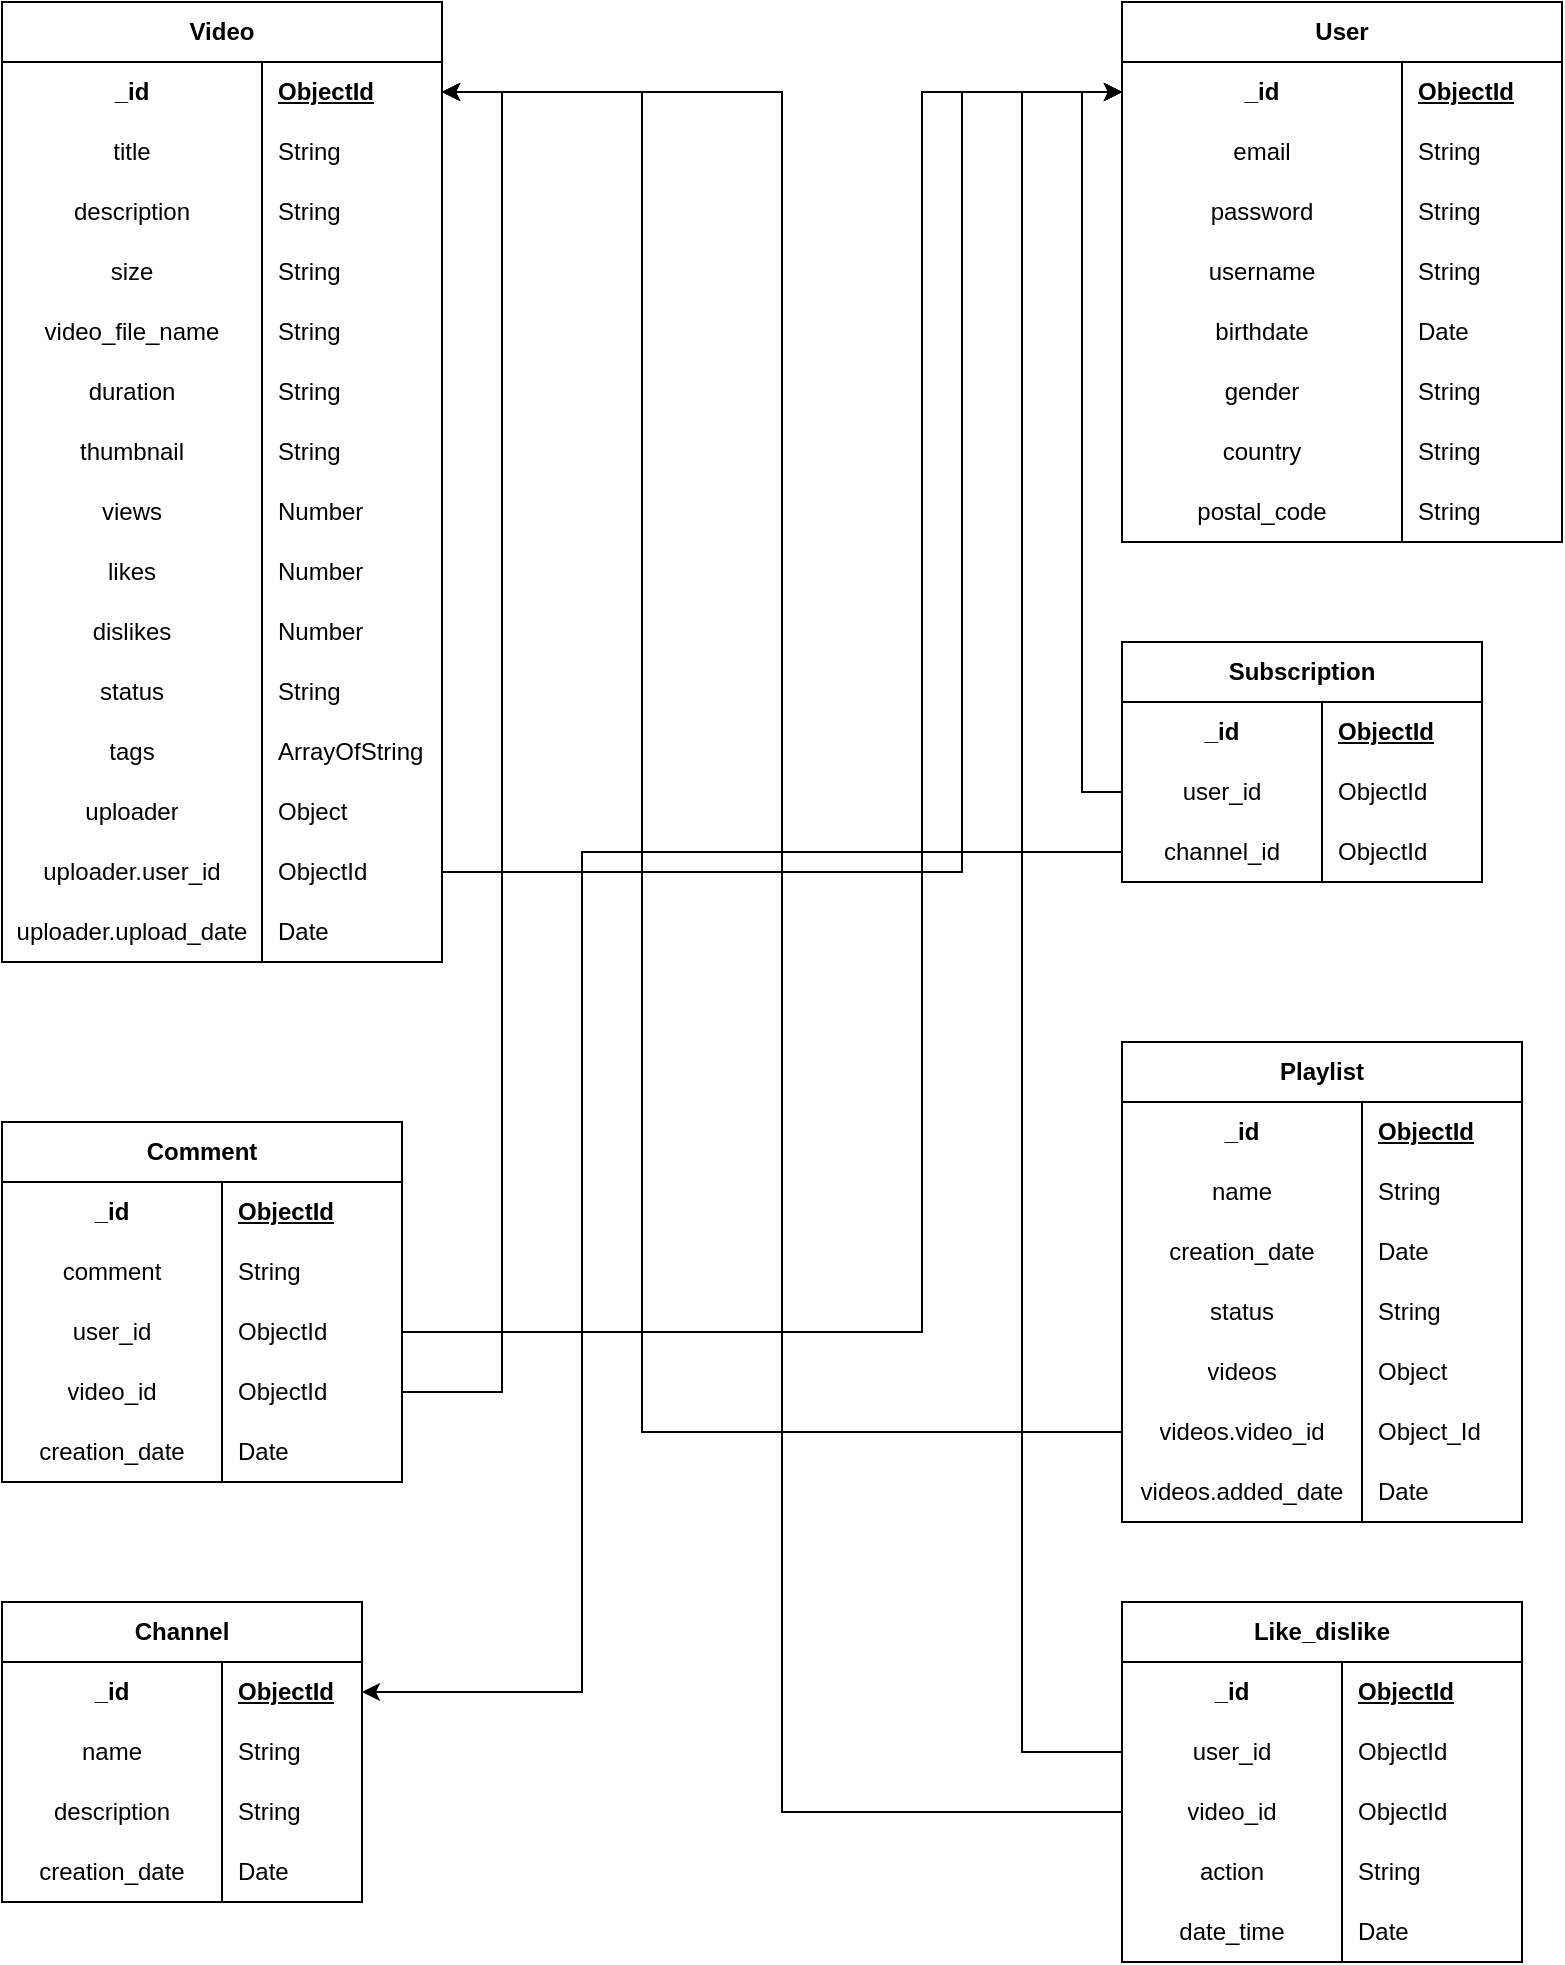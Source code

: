 <mxfile version="24.2.5" type="device">
  <diagram id="R2lEEEUBdFMjLlhIrx00" name="Page-1">
    <mxGraphModel dx="2100" dy="1258" grid="1" gridSize="10" guides="1" tooltips="1" connect="1" arrows="1" fold="1" page="1" pageScale="1" pageWidth="850" pageHeight="1100" math="0" shadow="0" extFonts="Permanent Marker^https://fonts.googleapis.com/css?family=Permanent+Marker">
      <root>
        <mxCell id="0" />
        <mxCell id="1" parent="0" />
        <mxCell id="Iq9VwaqRElZVBp6tzbFQ-26" value="Video" style="shape=table;startSize=30;container=1;collapsible=1;childLayout=tableLayout;fixedRows=1;rowLines=0;fontStyle=1;align=center;resizeLast=1;whiteSpace=wrap;" vertex="1" parent="1">
          <mxGeometry x="40" y="80" width="220" height="480" as="geometry" />
        </mxCell>
        <mxCell id="Iq9VwaqRElZVBp6tzbFQ-27" value="" style="shape=tableRow;horizontal=0;startSize=0;swimlaneHead=0;swimlaneBody=0;fillColor=none;collapsible=0;dropTarget=0;points=[[0,0.5],[1,0.5]];portConstraint=eastwest;top=0;left=0;right=0;bottom=0;html=1;" vertex="1" parent="Iq9VwaqRElZVBp6tzbFQ-26">
          <mxGeometry y="30" width="220" height="30" as="geometry" />
        </mxCell>
        <mxCell id="Iq9VwaqRElZVBp6tzbFQ-28" value="_id" style="shape=partialRectangle;connectable=0;fillColor=none;top=0;left=0;bottom=0;right=0;fontStyle=1;overflow=hidden;html=1;whiteSpace=wrap;" vertex="1" parent="Iq9VwaqRElZVBp6tzbFQ-27">
          <mxGeometry width="130" height="30" as="geometry">
            <mxRectangle width="130" height="30" as="alternateBounds" />
          </mxGeometry>
        </mxCell>
        <mxCell id="Iq9VwaqRElZVBp6tzbFQ-29" value="ObjectId" style="shape=partialRectangle;connectable=0;fillColor=none;top=0;left=0;bottom=0;right=0;align=left;spacingLeft=6;fontStyle=5;overflow=hidden;html=1;whiteSpace=wrap;" vertex="1" parent="Iq9VwaqRElZVBp6tzbFQ-27">
          <mxGeometry x="130" width="90" height="30" as="geometry">
            <mxRectangle width="90" height="30" as="alternateBounds" />
          </mxGeometry>
        </mxCell>
        <mxCell id="Iq9VwaqRElZVBp6tzbFQ-30" value="" style="shape=tableRow;horizontal=0;startSize=0;swimlaneHead=0;swimlaneBody=0;fillColor=none;collapsible=0;dropTarget=0;points=[[0,0.5],[1,0.5]];portConstraint=eastwest;top=0;left=0;right=0;bottom=0;html=1;" vertex="1" parent="Iq9VwaqRElZVBp6tzbFQ-26">
          <mxGeometry y="60" width="220" height="30" as="geometry" />
        </mxCell>
        <mxCell id="Iq9VwaqRElZVBp6tzbFQ-31" value="title" style="shape=partialRectangle;connectable=0;fillColor=none;top=0;left=0;bottom=0;right=0;editable=1;overflow=hidden;html=1;whiteSpace=wrap;" vertex="1" parent="Iq9VwaqRElZVBp6tzbFQ-30">
          <mxGeometry width="130" height="30" as="geometry">
            <mxRectangle width="130" height="30" as="alternateBounds" />
          </mxGeometry>
        </mxCell>
        <mxCell id="Iq9VwaqRElZVBp6tzbFQ-32" value="String" style="shape=partialRectangle;connectable=0;fillColor=none;top=0;left=0;bottom=0;right=0;align=left;spacingLeft=6;overflow=hidden;html=1;whiteSpace=wrap;" vertex="1" parent="Iq9VwaqRElZVBp6tzbFQ-30">
          <mxGeometry x="130" width="90" height="30" as="geometry">
            <mxRectangle width="90" height="30" as="alternateBounds" />
          </mxGeometry>
        </mxCell>
        <mxCell id="Iq9VwaqRElZVBp6tzbFQ-166" value="" style="shape=tableRow;horizontal=0;startSize=0;swimlaneHead=0;swimlaneBody=0;fillColor=none;collapsible=0;dropTarget=0;points=[[0,0.5],[1,0.5]];portConstraint=eastwest;top=0;left=0;right=0;bottom=0;" vertex="1" parent="Iq9VwaqRElZVBp6tzbFQ-26">
          <mxGeometry y="90" width="220" height="30" as="geometry" />
        </mxCell>
        <mxCell id="Iq9VwaqRElZVBp6tzbFQ-167" value="description" style="shape=partialRectangle;connectable=0;fillColor=none;top=0;left=0;bottom=0;right=0;fontStyle=0;overflow=hidden;whiteSpace=wrap;html=1;" vertex="1" parent="Iq9VwaqRElZVBp6tzbFQ-166">
          <mxGeometry width="130" height="30" as="geometry">
            <mxRectangle width="130" height="30" as="alternateBounds" />
          </mxGeometry>
        </mxCell>
        <mxCell id="Iq9VwaqRElZVBp6tzbFQ-168" value="String" style="shape=partialRectangle;connectable=0;fillColor=none;top=0;left=0;bottom=0;right=0;align=left;spacingLeft=6;fontStyle=0;overflow=hidden;whiteSpace=wrap;html=1;" vertex="1" parent="Iq9VwaqRElZVBp6tzbFQ-166">
          <mxGeometry x="130" width="90" height="30" as="geometry">
            <mxRectangle width="90" height="30" as="alternateBounds" />
          </mxGeometry>
        </mxCell>
        <mxCell id="Iq9VwaqRElZVBp6tzbFQ-33" value="" style="shape=tableRow;horizontal=0;startSize=0;swimlaneHead=0;swimlaneBody=0;fillColor=none;collapsible=0;dropTarget=0;points=[[0,0.5],[1,0.5]];portConstraint=eastwest;top=0;left=0;right=0;bottom=0;html=1;" vertex="1" parent="Iq9VwaqRElZVBp6tzbFQ-26">
          <mxGeometry y="120" width="220" height="30" as="geometry" />
        </mxCell>
        <mxCell id="Iq9VwaqRElZVBp6tzbFQ-34" value="size" style="shape=partialRectangle;connectable=0;fillColor=none;top=0;left=0;bottom=0;right=0;editable=1;overflow=hidden;html=1;whiteSpace=wrap;" vertex="1" parent="Iq9VwaqRElZVBp6tzbFQ-33">
          <mxGeometry width="130" height="30" as="geometry">
            <mxRectangle width="130" height="30" as="alternateBounds" />
          </mxGeometry>
        </mxCell>
        <mxCell id="Iq9VwaqRElZVBp6tzbFQ-35" value="String" style="shape=partialRectangle;connectable=0;fillColor=none;top=0;left=0;bottom=0;right=0;align=left;spacingLeft=6;overflow=hidden;html=1;whiteSpace=wrap;" vertex="1" parent="Iq9VwaqRElZVBp6tzbFQ-33">
          <mxGeometry x="130" width="90" height="30" as="geometry">
            <mxRectangle width="90" height="30" as="alternateBounds" />
          </mxGeometry>
        </mxCell>
        <mxCell id="Iq9VwaqRElZVBp6tzbFQ-169" value="" style="shape=tableRow;horizontal=0;startSize=0;swimlaneHead=0;swimlaneBody=0;fillColor=none;collapsible=0;dropTarget=0;points=[[0,0.5],[1,0.5]];portConstraint=eastwest;top=0;left=0;right=0;bottom=0;" vertex="1" parent="Iq9VwaqRElZVBp6tzbFQ-26">
          <mxGeometry y="150" width="220" height="30" as="geometry" />
        </mxCell>
        <mxCell id="Iq9VwaqRElZVBp6tzbFQ-170" value="video_file_name" style="shape=partialRectangle;connectable=0;fillColor=none;top=0;left=0;bottom=0;right=0;fontStyle=0;overflow=hidden;whiteSpace=wrap;html=1;" vertex="1" parent="Iq9VwaqRElZVBp6tzbFQ-169">
          <mxGeometry width="130" height="30" as="geometry">
            <mxRectangle width="130" height="30" as="alternateBounds" />
          </mxGeometry>
        </mxCell>
        <mxCell id="Iq9VwaqRElZVBp6tzbFQ-171" value="String" style="shape=partialRectangle;connectable=0;fillColor=none;top=0;left=0;bottom=0;right=0;align=left;spacingLeft=6;fontStyle=0;overflow=hidden;whiteSpace=wrap;html=1;" vertex="1" parent="Iq9VwaqRElZVBp6tzbFQ-169">
          <mxGeometry x="130" width="90" height="30" as="geometry">
            <mxRectangle width="90" height="30" as="alternateBounds" />
          </mxGeometry>
        </mxCell>
        <mxCell id="Iq9VwaqRElZVBp6tzbFQ-39" value="" style="shape=tableRow;horizontal=0;startSize=0;swimlaneHead=0;swimlaneBody=0;fillColor=none;collapsible=0;dropTarget=0;points=[[0,0.5],[1,0.5]];portConstraint=eastwest;top=0;left=0;right=0;bottom=0;" vertex="1" parent="Iq9VwaqRElZVBp6tzbFQ-26">
          <mxGeometry y="180" width="220" height="30" as="geometry" />
        </mxCell>
        <mxCell id="Iq9VwaqRElZVBp6tzbFQ-40" value="duration" style="shape=partialRectangle;connectable=0;fillColor=none;top=0;left=0;bottom=0;right=0;fontStyle=0;overflow=hidden;whiteSpace=wrap;html=1;" vertex="1" parent="Iq9VwaqRElZVBp6tzbFQ-39">
          <mxGeometry width="130" height="30" as="geometry">
            <mxRectangle width="130" height="30" as="alternateBounds" />
          </mxGeometry>
        </mxCell>
        <mxCell id="Iq9VwaqRElZVBp6tzbFQ-41" value="String" style="shape=partialRectangle;connectable=0;fillColor=none;top=0;left=0;bottom=0;right=0;align=left;spacingLeft=6;fontStyle=0;overflow=hidden;whiteSpace=wrap;html=1;" vertex="1" parent="Iq9VwaqRElZVBp6tzbFQ-39">
          <mxGeometry x="130" width="90" height="30" as="geometry">
            <mxRectangle width="90" height="30" as="alternateBounds" />
          </mxGeometry>
        </mxCell>
        <mxCell id="Iq9VwaqRElZVBp6tzbFQ-42" value="" style="shape=tableRow;horizontal=0;startSize=0;swimlaneHead=0;swimlaneBody=0;fillColor=none;collapsible=0;dropTarget=0;points=[[0,0.5],[1,0.5]];portConstraint=eastwest;top=0;left=0;right=0;bottom=0;" vertex="1" parent="Iq9VwaqRElZVBp6tzbFQ-26">
          <mxGeometry y="210" width="220" height="30" as="geometry" />
        </mxCell>
        <mxCell id="Iq9VwaqRElZVBp6tzbFQ-43" value="thumbnail" style="shape=partialRectangle;connectable=0;fillColor=none;top=0;left=0;bottom=0;right=0;fontStyle=0;overflow=hidden;whiteSpace=wrap;" vertex="1" parent="Iq9VwaqRElZVBp6tzbFQ-42">
          <mxGeometry width="130" height="30" as="geometry">
            <mxRectangle width="130" height="30" as="alternateBounds" />
          </mxGeometry>
        </mxCell>
        <mxCell id="Iq9VwaqRElZVBp6tzbFQ-44" value="String" style="shape=partialRectangle;connectable=0;fillColor=none;top=0;left=0;bottom=0;right=0;align=left;spacingLeft=6;fontStyle=0;overflow=hidden;whiteSpace=wrap;html=1;" vertex="1" parent="Iq9VwaqRElZVBp6tzbFQ-42">
          <mxGeometry x="130" width="90" height="30" as="geometry">
            <mxRectangle width="90" height="30" as="alternateBounds" />
          </mxGeometry>
        </mxCell>
        <mxCell id="Iq9VwaqRElZVBp6tzbFQ-36" value="" style="shape=tableRow;horizontal=0;startSize=0;swimlaneHead=0;swimlaneBody=0;fillColor=none;collapsible=0;dropTarget=0;points=[[0,0.5],[1,0.5]];portConstraint=eastwest;top=0;left=0;right=0;bottom=0;" vertex="1" parent="Iq9VwaqRElZVBp6tzbFQ-26">
          <mxGeometry y="240" width="220" height="30" as="geometry" />
        </mxCell>
        <mxCell id="Iq9VwaqRElZVBp6tzbFQ-37" value="views" style="shape=partialRectangle;connectable=0;fillColor=none;top=0;left=0;bottom=0;right=0;fontStyle=0;overflow=hidden;whiteSpace=wrap;html=1;" vertex="1" parent="Iq9VwaqRElZVBp6tzbFQ-36">
          <mxGeometry width="130" height="30" as="geometry">
            <mxRectangle width="130" height="30" as="alternateBounds" />
          </mxGeometry>
        </mxCell>
        <mxCell id="Iq9VwaqRElZVBp6tzbFQ-38" value="Number" style="shape=partialRectangle;connectable=0;fillColor=none;top=0;left=0;bottom=0;right=0;align=left;spacingLeft=6;fontStyle=0;overflow=hidden;whiteSpace=wrap;html=1;" vertex="1" parent="Iq9VwaqRElZVBp6tzbFQ-36">
          <mxGeometry x="130" width="90" height="30" as="geometry">
            <mxRectangle width="90" height="30" as="alternateBounds" />
          </mxGeometry>
        </mxCell>
        <mxCell id="Iq9VwaqRElZVBp6tzbFQ-234" value="" style="shape=tableRow;horizontal=0;startSize=0;swimlaneHead=0;swimlaneBody=0;fillColor=none;collapsible=0;dropTarget=0;points=[[0,0.5],[1,0.5]];portConstraint=eastwest;top=0;left=0;right=0;bottom=0;" vertex="1" parent="Iq9VwaqRElZVBp6tzbFQ-26">
          <mxGeometry y="270" width="220" height="30" as="geometry" />
        </mxCell>
        <mxCell id="Iq9VwaqRElZVBp6tzbFQ-235" value="likes" style="shape=partialRectangle;connectable=0;fillColor=none;top=0;left=0;bottom=0;right=0;fontStyle=0;overflow=hidden;whiteSpace=wrap;html=1;" vertex="1" parent="Iq9VwaqRElZVBp6tzbFQ-234">
          <mxGeometry width="130" height="30" as="geometry">
            <mxRectangle width="130" height="30" as="alternateBounds" />
          </mxGeometry>
        </mxCell>
        <mxCell id="Iq9VwaqRElZVBp6tzbFQ-236" value="Number" style="shape=partialRectangle;connectable=0;fillColor=none;top=0;left=0;bottom=0;right=0;align=left;spacingLeft=6;fontStyle=0;overflow=hidden;whiteSpace=wrap;html=1;" vertex="1" parent="Iq9VwaqRElZVBp6tzbFQ-234">
          <mxGeometry x="130" width="90" height="30" as="geometry">
            <mxRectangle width="90" height="30" as="alternateBounds" />
          </mxGeometry>
        </mxCell>
        <mxCell id="Iq9VwaqRElZVBp6tzbFQ-237" value="" style="shape=tableRow;horizontal=0;startSize=0;swimlaneHead=0;swimlaneBody=0;fillColor=none;collapsible=0;dropTarget=0;points=[[0,0.5],[1,0.5]];portConstraint=eastwest;top=0;left=0;right=0;bottom=0;" vertex="1" parent="Iq9VwaqRElZVBp6tzbFQ-26">
          <mxGeometry y="300" width="220" height="30" as="geometry" />
        </mxCell>
        <mxCell id="Iq9VwaqRElZVBp6tzbFQ-238" value="dislikes" style="shape=partialRectangle;connectable=0;fillColor=none;top=0;left=0;bottom=0;right=0;fontStyle=0;overflow=hidden;whiteSpace=wrap;html=1;" vertex="1" parent="Iq9VwaqRElZVBp6tzbFQ-237">
          <mxGeometry width="130" height="30" as="geometry">
            <mxRectangle width="130" height="30" as="alternateBounds" />
          </mxGeometry>
        </mxCell>
        <mxCell id="Iq9VwaqRElZVBp6tzbFQ-239" value="Number" style="shape=partialRectangle;connectable=0;fillColor=none;top=0;left=0;bottom=0;right=0;align=left;spacingLeft=6;fontStyle=0;overflow=hidden;whiteSpace=wrap;html=1;" vertex="1" parent="Iq9VwaqRElZVBp6tzbFQ-237">
          <mxGeometry x="130" width="90" height="30" as="geometry">
            <mxRectangle width="90" height="30" as="alternateBounds" />
          </mxGeometry>
        </mxCell>
        <mxCell id="Iq9VwaqRElZVBp6tzbFQ-240" value="" style="shape=tableRow;horizontal=0;startSize=0;swimlaneHead=0;swimlaneBody=0;fillColor=none;collapsible=0;dropTarget=0;points=[[0,0.5],[1,0.5]];portConstraint=eastwest;top=0;left=0;right=0;bottom=0;" vertex="1" parent="Iq9VwaqRElZVBp6tzbFQ-26">
          <mxGeometry y="330" width="220" height="30" as="geometry" />
        </mxCell>
        <mxCell id="Iq9VwaqRElZVBp6tzbFQ-241" value="status" style="shape=partialRectangle;connectable=0;fillColor=none;top=0;left=0;bottom=0;right=0;fontStyle=0;overflow=hidden;whiteSpace=wrap;html=1;" vertex="1" parent="Iq9VwaqRElZVBp6tzbFQ-240">
          <mxGeometry width="130" height="30" as="geometry">
            <mxRectangle width="130" height="30" as="alternateBounds" />
          </mxGeometry>
        </mxCell>
        <mxCell id="Iq9VwaqRElZVBp6tzbFQ-242" value="String" style="shape=partialRectangle;connectable=0;fillColor=none;top=0;left=0;bottom=0;right=0;align=left;spacingLeft=6;fontStyle=0;overflow=hidden;whiteSpace=wrap;html=1;" vertex="1" parent="Iq9VwaqRElZVBp6tzbFQ-240">
          <mxGeometry x="130" width="90" height="30" as="geometry">
            <mxRectangle width="90" height="30" as="alternateBounds" />
          </mxGeometry>
        </mxCell>
        <mxCell id="Iq9VwaqRElZVBp6tzbFQ-243" value="" style="shape=tableRow;horizontal=0;startSize=0;swimlaneHead=0;swimlaneBody=0;fillColor=none;collapsible=0;dropTarget=0;points=[[0,0.5],[1,0.5]];portConstraint=eastwest;top=0;left=0;right=0;bottom=0;" vertex="1" parent="Iq9VwaqRElZVBp6tzbFQ-26">
          <mxGeometry y="360" width="220" height="30" as="geometry" />
        </mxCell>
        <mxCell id="Iq9VwaqRElZVBp6tzbFQ-244" value="tags" style="shape=partialRectangle;connectable=0;fillColor=none;top=0;left=0;bottom=0;right=0;fontStyle=0;overflow=hidden;whiteSpace=wrap;html=1;" vertex="1" parent="Iq9VwaqRElZVBp6tzbFQ-243">
          <mxGeometry width="130" height="30" as="geometry">
            <mxRectangle width="130" height="30" as="alternateBounds" />
          </mxGeometry>
        </mxCell>
        <mxCell id="Iq9VwaqRElZVBp6tzbFQ-245" value="ArrayOfString" style="shape=partialRectangle;connectable=0;fillColor=none;top=0;left=0;bottom=0;right=0;align=left;spacingLeft=6;fontStyle=0;overflow=hidden;whiteSpace=wrap;html=1;" vertex="1" parent="Iq9VwaqRElZVBp6tzbFQ-243">
          <mxGeometry x="130" width="90" height="30" as="geometry">
            <mxRectangle width="90" height="30" as="alternateBounds" />
          </mxGeometry>
        </mxCell>
        <mxCell id="Iq9VwaqRElZVBp6tzbFQ-246" value="" style="shape=tableRow;horizontal=0;startSize=0;swimlaneHead=0;swimlaneBody=0;fillColor=none;collapsible=0;dropTarget=0;points=[[0,0.5],[1,0.5]];portConstraint=eastwest;top=0;left=0;right=0;bottom=0;" vertex="1" parent="Iq9VwaqRElZVBp6tzbFQ-26">
          <mxGeometry y="390" width="220" height="30" as="geometry" />
        </mxCell>
        <mxCell id="Iq9VwaqRElZVBp6tzbFQ-247" value="uploader" style="shape=partialRectangle;connectable=0;fillColor=none;top=0;left=0;bottom=0;right=0;fontStyle=0;overflow=hidden;whiteSpace=wrap;html=1;" vertex="1" parent="Iq9VwaqRElZVBp6tzbFQ-246">
          <mxGeometry width="130" height="30" as="geometry">
            <mxRectangle width="130" height="30" as="alternateBounds" />
          </mxGeometry>
        </mxCell>
        <mxCell id="Iq9VwaqRElZVBp6tzbFQ-248" value="Object" style="shape=partialRectangle;connectable=0;fillColor=none;top=0;left=0;bottom=0;right=0;align=left;spacingLeft=6;fontStyle=0;overflow=hidden;whiteSpace=wrap;html=1;" vertex="1" parent="Iq9VwaqRElZVBp6tzbFQ-246">
          <mxGeometry x="130" width="90" height="30" as="geometry">
            <mxRectangle width="90" height="30" as="alternateBounds" />
          </mxGeometry>
        </mxCell>
        <mxCell id="Iq9VwaqRElZVBp6tzbFQ-249" value="" style="shape=tableRow;horizontal=0;startSize=0;swimlaneHead=0;swimlaneBody=0;fillColor=none;collapsible=0;dropTarget=0;points=[[0,0.5],[1,0.5]];portConstraint=eastwest;top=0;left=0;right=0;bottom=0;" vertex="1" parent="Iq9VwaqRElZVBp6tzbFQ-26">
          <mxGeometry y="420" width="220" height="30" as="geometry" />
        </mxCell>
        <mxCell id="Iq9VwaqRElZVBp6tzbFQ-250" value="uploader.user_id" style="shape=partialRectangle;connectable=0;fillColor=none;top=0;left=0;bottom=0;right=0;fontStyle=0;overflow=hidden;whiteSpace=wrap;html=1;" vertex="1" parent="Iq9VwaqRElZVBp6tzbFQ-249">
          <mxGeometry width="130" height="30" as="geometry">
            <mxRectangle width="130" height="30" as="alternateBounds" />
          </mxGeometry>
        </mxCell>
        <mxCell id="Iq9VwaqRElZVBp6tzbFQ-251" value="ObjectId" style="shape=partialRectangle;connectable=0;fillColor=none;top=0;left=0;bottom=0;right=0;align=left;spacingLeft=6;fontStyle=0;overflow=hidden;whiteSpace=wrap;html=1;" vertex="1" parent="Iq9VwaqRElZVBp6tzbFQ-249">
          <mxGeometry x="130" width="90" height="30" as="geometry">
            <mxRectangle width="90" height="30" as="alternateBounds" />
          </mxGeometry>
        </mxCell>
        <mxCell id="Iq9VwaqRElZVBp6tzbFQ-252" value="" style="shape=tableRow;horizontal=0;startSize=0;swimlaneHead=0;swimlaneBody=0;fillColor=none;collapsible=0;dropTarget=0;points=[[0,0.5],[1,0.5]];portConstraint=eastwest;top=0;left=0;right=0;bottom=0;" vertex="1" parent="Iq9VwaqRElZVBp6tzbFQ-26">
          <mxGeometry y="450" width="220" height="30" as="geometry" />
        </mxCell>
        <mxCell id="Iq9VwaqRElZVBp6tzbFQ-253" value="uploader.upload_date" style="shape=partialRectangle;connectable=0;fillColor=none;top=0;left=0;bottom=0;right=0;fontStyle=0;overflow=hidden;whiteSpace=wrap;html=1;" vertex="1" parent="Iq9VwaqRElZVBp6tzbFQ-252">
          <mxGeometry width="130" height="30" as="geometry">
            <mxRectangle width="130" height="30" as="alternateBounds" />
          </mxGeometry>
        </mxCell>
        <mxCell id="Iq9VwaqRElZVBp6tzbFQ-254" value="Date" style="shape=partialRectangle;connectable=0;fillColor=none;top=0;left=0;bottom=0;right=0;align=left;spacingLeft=6;fontStyle=0;overflow=hidden;whiteSpace=wrap;html=1;" vertex="1" parent="Iq9VwaqRElZVBp6tzbFQ-252">
          <mxGeometry x="130" width="90" height="30" as="geometry">
            <mxRectangle width="90" height="30" as="alternateBounds" />
          </mxGeometry>
        </mxCell>
        <mxCell id="Iq9VwaqRElZVBp6tzbFQ-69" value="User" style="shape=table;startSize=30;container=1;collapsible=1;childLayout=tableLayout;fixedRows=1;rowLines=0;fontStyle=1;align=center;resizeLast=1;whiteSpace=wrap;" vertex="1" parent="1">
          <mxGeometry x="600" y="80" width="220" height="270" as="geometry" />
        </mxCell>
        <mxCell id="Iq9VwaqRElZVBp6tzbFQ-70" value="" style="shape=tableRow;horizontal=0;startSize=0;swimlaneHead=0;swimlaneBody=0;fillColor=none;collapsible=0;dropTarget=0;points=[[0,0.5],[1,0.5]];portConstraint=eastwest;top=0;left=0;right=0;bottom=0;html=1;" vertex="1" parent="Iq9VwaqRElZVBp6tzbFQ-69">
          <mxGeometry y="30" width="220" height="30" as="geometry" />
        </mxCell>
        <mxCell id="Iq9VwaqRElZVBp6tzbFQ-71" value="_id" style="shape=partialRectangle;connectable=0;fillColor=none;top=0;left=0;bottom=0;right=0;fontStyle=1;overflow=hidden;html=1;whiteSpace=wrap;" vertex="1" parent="Iq9VwaqRElZVBp6tzbFQ-70">
          <mxGeometry width="140" height="30" as="geometry">
            <mxRectangle width="140" height="30" as="alternateBounds" />
          </mxGeometry>
        </mxCell>
        <mxCell id="Iq9VwaqRElZVBp6tzbFQ-72" value="ObjectId" style="shape=partialRectangle;connectable=0;fillColor=none;top=0;left=0;bottom=0;right=0;align=left;spacingLeft=6;fontStyle=5;overflow=hidden;html=1;whiteSpace=wrap;" vertex="1" parent="Iq9VwaqRElZVBp6tzbFQ-70">
          <mxGeometry x="140" width="80" height="30" as="geometry">
            <mxRectangle width="80" height="30" as="alternateBounds" />
          </mxGeometry>
        </mxCell>
        <mxCell id="Iq9VwaqRElZVBp6tzbFQ-73" value="" style="shape=tableRow;horizontal=0;startSize=0;swimlaneHead=0;swimlaneBody=0;fillColor=none;collapsible=0;dropTarget=0;points=[[0,0.5],[1,0.5]];portConstraint=eastwest;top=0;left=0;right=0;bottom=0;html=1;" vertex="1" parent="Iq9VwaqRElZVBp6tzbFQ-69">
          <mxGeometry y="60" width="220" height="30" as="geometry" />
        </mxCell>
        <mxCell id="Iq9VwaqRElZVBp6tzbFQ-74" value="email" style="shape=partialRectangle;connectable=0;fillColor=none;top=0;left=0;bottom=0;right=0;editable=1;overflow=hidden;html=1;whiteSpace=wrap;" vertex="1" parent="Iq9VwaqRElZVBp6tzbFQ-73">
          <mxGeometry width="140" height="30" as="geometry">
            <mxRectangle width="140" height="30" as="alternateBounds" />
          </mxGeometry>
        </mxCell>
        <mxCell id="Iq9VwaqRElZVBp6tzbFQ-75" value="String" style="shape=partialRectangle;connectable=0;fillColor=none;top=0;left=0;bottom=0;right=0;align=left;spacingLeft=6;overflow=hidden;html=1;whiteSpace=wrap;" vertex="1" parent="Iq9VwaqRElZVBp6tzbFQ-73">
          <mxGeometry x="140" width="80" height="30" as="geometry">
            <mxRectangle width="80" height="30" as="alternateBounds" />
          </mxGeometry>
        </mxCell>
        <mxCell id="Iq9VwaqRElZVBp6tzbFQ-153" value="" style="shape=tableRow;horizontal=0;startSize=0;swimlaneHead=0;swimlaneBody=0;fillColor=none;collapsible=0;dropTarget=0;points=[[0,0.5],[1,0.5]];portConstraint=eastwest;top=0;left=0;right=0;bottom=0;" vertex="1" parent="Iq9VwaqRElZVBp6tzbFQ-69">
          <mxGeometry y="90" width="220" height="30" as="geometry" />
        </mxCell>
        <mxCell id="Iq9VwaqRElZVBp6tzbFQ-154" value="password" style="shape=partialRectangle;connectable=0;fillColor=none;top=0;left=0;bottom=0;right=0;fontStyle=0;overflow=hidden;whiteSpace=wrap;html=1;" vertex="1" parent="Iq9VwaqRElZVBp6tzbFQ-153">
          <mxGeometry width="140" height="30" as="geometry">
            <mxRectangle width="140" height="30" as="alternateBounds" />
          </mxGeometry>
        </mxCell>
        <mxCell id="Iq9VwaqRElZVBp6tzbFQ-155" value="String" style="shape=partialRectangle;connectable=0;fillColor=none;top=0;left=0;bottom=0;right=0;align=left;spacingLeft=6;fontStyle=0;overflow=hidden;whiteSpace=wrap;html=1;" vertex="1" parent="Iq9VwaqRElZVBp6tzbFQ-153">
          <mxGeometry x="140" width="80" height="30" as="geometry">
            <mxRectangle width="80" height="30" as="alternateBounds" />
          </mxGeometry>
        </mxCell>
        <mxCell id="Iq9VwaqRElZVBp6tzbFQ-76" value="" style="shape=tableRow;horizontal=0;startSize=0;swimlaneHead=0;swimlaneBody=0;fillColor=none;collapsible=0;dropTarget=0;points=[[0,0.5],[1,0.5]];portConstraint=eastwest;top=0;left=0;right=0;bottom=0;html=1;" vertex="1" parent="Iq9VwaqRElZVBp6tzbFQ-69">
          <mxGeometry y="120" width="220" height="30" as="geometry" />
        </mxCell>
        <mxCell id="Iq9VwaqRElZVBp6tzbFQ-77" value="username" style="shape=partialRectangle;connectable=0;fillColor=none;top=0;left=0;bottom=0;right=0;editable=1;overflow=hidden;html=1;whiteSpace=wrap;" vertex="1" parent="Iq9VwaqRElZVBp6tzbFQ-76">
          <mxGeometry width="140" height="30" as="geometry">
            <mxRectangle width="140" height="30" as="alternateBounds" />
          </mxGeometry>
        </mxCell>
        <mxCell id="Iq9VwaqRElZVBp6tzbFQ-78" value="String" style="shape=partialRectangle;connectable=0;fillColor=none;top=0;left=0;bottom=0;right=0;align=left;spacingLeft=6;overflow=hidden;html=1;whiteSpace=wrap;" vertex="1" parent="Iq9VwaqRElZVBp6tzbFQ-76">
          <mxGeometry x="140" width="80" height="30" as="geometry">
            <mxRectangle width="80" height="30" as="alternateBounds" />
          </mxGeometry>
        </mxCell>
        <mxCell id="Iq9VwaqRElZVBp6tzbFQ-79" value="" style="shape=tableRow;horizontal=0;startSize=0;swimlaneHead=0;swimlaneBody=0;fillColor=none;collapsible=0;dropTarget=0;points=[[0,0.5],[1,0.5]];portConstraint=eastwest;top=0;left=0;right=0;bottom=0;" vertex="1" parent="Iq9VwaqRElZVBp6tzbFQ-69">
          <mxGeometry y="150" width="220" height="30" as="geometry" />
        </mxCell>
        <mxCell id="Iq9VwaqRElZVBp6tzbFQ-80" value="birthdate" style="shape=partialRectangle;connectable=0;fillColor=none;top=0;left=0;bottom=0;right=0;fontStyle=0;overflow=hidden;whiteSpace=wrap;html=1;" vertex="1" parent="Iq9VwaqRElZVBp6tzbFQ-79">
          <mxGeometry width="140" height="30" as="geometry">
            <mxRectangle width="140" height="30" as="alternateBounds" />
          </mxGeometry>
        </mxCell>
        <mxCell id="Iq9VwaqRElZVBp6tzbFQ-81" value="Date" style="shape=partialRectangle;connectable=0;fillColor=none;top=0;left=0;bottom=0;right=0;align=left;spacingLeft=6;fontStyle=0;overflow=hidden;whiteSpace=wrap;html=1;" vertex="1" parent="Iq9VwaqRElZVBp6tzbFQ-79">
          <mxGeometry x="140" width="80" height="30" as="geometry">
            <mxRectangle width="80" height="30" as="alternateBounds" />
          </mxGeometry>
        </mxCell>
        <mxCell id="Iq9VwaqRElZVBp6tzbFQ-91" value="" style="shape=tableRow;horizontal=0;startSize=0;swimlaneHead=0;swimlaneBody=0;fillColor=none;collapsible=0;dropTarget=0;points=[[0,0.5],[1,0.5]];portConstraint=eastwest;top=0;left=0;right=0;bottom=0;" vertex="1" parent="Iq9VwaqRElZVBp6tzbFQ-69">
          <mxGeometry y="180" width="220" height="30" as="geometry" />
        </mxCell>
        <mxCell id="Iq9VwaqRElZVBp6tzbFQ-92" value="gender" style="shape=partialRectangle;connectable=0;fillColor=none;top=0;left=0;bottom=0;right=0;fontStyle=0;overflow=hidden;whiteSpace=wrap;html=1;" vertex="1" parent="Iq9VwaqRElZVBp6tzbFQ-91">
          <mxGeometry width="140" height="30" as="geometry">
            <mxRectangle width="140" height="30" as="alternateBounds" />
          </mxGeometry>
        </mxCell>
        <mxCell id="Iq9VwaqRElZVBp6tzbFQ-93" value="String" style="shape=partialRectangle;connectable=0;fillColor=none;top=0;left=0;bottom=0;right=0;align=left;spacingLeft=6;fontStyle=0;overflow=hidden;whiteSpace=wrap;html=1;" vertex="1" parent="Iq9VwaqRElZVBp6tzbFQ-91">
          <mxGeometry x="140" width="80" height="30" as="geometry">
            <mxRectangle width="80" height="30" as="alternateBounds" />
          </mxGeometry>
        </mxCell>
        <mxCell id="Iq9VwaqRElZVBp6tzbFQ-88" value="" style="shape=tableRow;horizontal=0;startSize=0;swimlaneHead=0;swimlaneBody=0;fillColor=none;collapsible=0;dropTarget=0;points=[[0,0.5],[1,0.5]];portConstraint=eastwest;top=0;left=0;right=0;bottom=0;" vertex="1" parent="Iq9VwaqRElZVBp6tzbFQ-69">
          <mxGeometry y="210" width="220" height="30" as="geometry" />
        </mxCell>
        <mxCell id="Iq9VwaqRElZVBp6tzbFQ-89" value="country" style="shape=partialRectangle;connectable=0;fillColor=none;top=0;left=0;bottom=0;right=0;fontStyle=0;overflow=hidden;whiteSpace=wrap;html=1;" vertex="1" parent="Iq9VwaqRElZVBp6tzbFQ-88">
          <mxGeometry width="140" height="30" as="geometry">
            <mxRectangle width="140" height="30" as="alternateBounds" />
          </mxGeometry>
        </mxCell>
        <mxCell id="Iq9VwaqRElZVBp6tzbFQ-90" value="String" style="shape=partialRectangle;connectable=0;fillColor=none;top=0;left=0;bottom=0;right=0;align=left;spacingLeft=6;fontStyle=0;overflow=hidden;whiteSpace=wrap;html=1;" vertex="1" parent="Iq9VwaqRElZVBp6tzbFQ-88">
          <mxGeometry x="140" width="80" height="30" as="geometry">
            <mxRectangle width="80" height="30" as="alternateBounds" />
          </mxGeometry>
        </mxCell>
        <mxCell id="Iq9VwaqRElZVBp6tzbFQ-255" value="" style="shape=tableRow;horizontal=0;startSize=0;swimlaneHead=0;swimlaneBody=0;fillColor=none;collapsible=0;dropTarget=0;points=[[0,0.5],[1,0.5]];portConstraint=eastwest;top=0;left=0;right=0;bottom=0;" vertex="1" parent="Iq9VwaqRElZVBp6tzbFQ-69">
          <mxGeometry y="240" width="220" height="30" as="geometry" />
        </mxCell>
        <mxCell id="Iq9VwaqRElZVBp6tzbFQ-256" value="postal_code" style="shape=partialRectangle;connectable=0;fillColor=none;top=0;left=0;bottom=0;right=0;fontStyle=0;overflow=hidden;whiteSpace=wrap;html=1;" vertex="1" parent="Iq9VwaqRElZVBp6tzbFQ-255">
          <mxGeometry width="140" height="30" as="geometry">
            <mxRectangle width="140" height="30" as="alternateBounds" />
          </mxGeometry>
        </mxCell>
        <mxCell id="Iq9VwaqRElZVBp6tzbFQ-257" value="String" style="shape=partialRectangle;connectable=0;fillColor=none;top=0;left=0;bottom=0;right=0;align=left;spacingLeft=6;fontStyle=0;overflow=hidden;whiteSpace=wrap;html=1;" vertex="1" parent="Iq9VwaqRElZVBp6tzbFQ-255">
          <mxGeometry x="140" width="80" height="30" as="geometry">
            <mxRectangle width="80" height="30" as="alternateBounds" />
          </mxGeometry>
        </mxCell>
        <mxCell id="Iq9VwaqRElZVBp6tzbFQ-109" value="Like_dislike" style="shape=table;startSize=30;container=1;collapsible=1;childLayout=tableLayout;fixedRows=1;rowLines=0;fontStyle=1;align=center;resizeLast=1;whiteSpace=wrap;" vertex="1" parent="1">
          <mxGeometry x="600" y="880" width="200" height="180" as="geometry" />
        </mxCell>
        <mxCell id="Iq9VwaqRElZVBp6tzbFQ-110" value="" style="shape=tableRow;horizontal=0;startSize=0;swimlaneHead=0;swimlaneBody=0;fillColor=none;collapsible=0;dropTarget=0;points=[[0,0.5],[1,0.5]];portConstraint=eastwest;top=0;left=0;right=0;bottom=0;html=1;" vertex="1" parent="Iq9VwaqRElZVBp6tzbFQ-109">
          <mxGeometry y="30" width="200" height="30" as="geometry" />
        </mxCell>
        <mxCell id="Iq9VwaqRElZVBp6tzbFQ-111" value="_id" style="shape=partialRectangle;connectable=0;fillColor=none;top=0;left=0;bottom=0;right=0;fontStyle=1;overflow=hidden;html=1;whiteSpace=wrap;" vertex="1" parent="Iq9VwaqRElZVBp6tzbFQ-110">
          <mxGeometry width="110" height="30" as="geometry">
            <mxRectangle width="110" height="30" as="alternateBounds" />
          </mxGeometry>
        </mxCell>
        <mxCell id="Iq9VwaqRElZVBp6tzbFQ-112" value="ObjectId" style="shape=partialRectangle;connectable=0;fillColor=none;top=0;left=0;bottom=0;right=0;align=left;spacingLeft=6;fontStyle=5;overflow=hidden;html=1;whiteSpace=wrap;" vertex="1" parent="Iq9VwaqRElZVBp6tzbFQ-110">
          <mxGeometry x="110" width="90" height="30" as="geometry">
            <mxRectangle width="90" height="30" as="alternateBounds" />
          </mxGeometry>
        </mxCell>
        <mxCell id="Iq9VwaqRElZVBp6tzbFQ-113" value="" style="shape=tableRow;horizontal=0;startSize=0;swimlaneHead=0;swimlaneBody=0;fillColor=none;collapsible=0;dropTarget=0;points=[[0,0.5],[1,0.5]];portConstraint=eastwest;top=0;left=0;right=0;bottom=0;html=1;" vertex="1" parent="Iq9VwaqRElZVBp6tzbFQ-109">
          <mxGeometry y="60" width="200" height="30" as="geometry" />
        </mxCell>
        <mxCell id="Iq9VwaqRElZVBp6tzbFQ-114" value="user_id" style="shape=partialRectangle;connectable=0;fillColor=none;top=0;left=0;bottom=0;right=0;editable=1;overflow=hidden;html=1;whiteSpace=wrap;" vertex="1" parent="Iq9VwaqRElZVBp6tzbFQ-113">
          <mxGeometry width="110" height="30" as="geometry">
            <mxRectangle width="110" height="30" as="alternateBounds" />
          </mxGeometry>
        </mxCell>
        <mxCell id="Iq9VwaqRElZVBp6tzbFQ-115" value="ObjectId" style="shape=partialRectangle;connectable=0;fillColor=none;top=0;left=0;bottom=0;right=0;align=left;spacingLeft=6;overflow=hidden;html=1;whiteSpace=wrap;" vertex="1" parent="Iq9VwaqRElZVBp6tzbFQ-113">
          <mxGeometry x="110" width="90" height="30" as="geometry">
            <mxRectangle width="90" height="30" as="alternateBounds" />
          </mxGeometry>
        </mxCell>
        <mxCell id="Iq9VwaqRElZVBp6tzbFQ-116" value="" style="shape=tableRow;horizontal=0;startSize=0;swimlaneHead=0;swimlaneBody=0;fillColor=none;collapsible=0;dropTarget=0;points=[[0,0.5],[1,0.5]];portConstraint=eastwest;top=0;left=0;right=0;bottom=0;html=1;" vertex="1" parent="Iq9VwaqRElZVBp6tzbFQ-109">
          <mxGeometry y="90" width="200" height="30" as="geometry" />
        </mxCell>
        <mxCell id="Iq9VwaqRElZVBp6tzbFQ-117" value="video_id" style="shape=partialRectangle;connectable=0;fillColor=none;top=0;left=0;bottom=0;right=0;editable=1;overflow=hidden;html=1;whiteSpace=wrap;" vertex="1" parent="Iq9VwaqRElZVBp6tzbFQ-116">
          <mxGeometry width="110" height="30" as="geometry">
            <mxRectangle width="110" height="30" as="alternateBounds" />
          </mxGeometry>
        </mxCell>
        <mxCell id="Iq9VwaqRElZVBp6tzbFQ-118" value="ObjectId" style="shape=partialRectangle;connectable=0;fillColor=none;top=0;left=0;bottom=0;right=0;align=left;spacingLeft=6;overflow=hidden;html=1;whiteSpace=wrap;" vertex="1" parent="Iq9VwaqRElZVBp6tzbFQ-116">
          <mxGeometry x="110" width="90" height="30" as="geometry">
            <mxRectangle width="90" height="30" as="alternateBounds" />
          </mxGeometry>
        </mxCell>
        <mxCell id="Iq9VwaqRElZVBp6tzbFQ-119" value="" style="shape=tableRow;horizontal=0;startSize=0;swimlaneHead=0;swimlaneBody=0;fillColor=none;collapsible=0;dropTarget=0;points=[[0,0.5],[1,0.5]];portConstraint=eastwest;top=0;left=0;right=0;bottom=0;" vertex="1" parent="Iq9VwaqRElZVBp6tzbFQ-109">
          <mxGeometry y="120" width="200" height="30" as="geometry" />
        </mxCell>
        <mxCell id="Iq9VwaqRElZVBp6tzbFQ-120" value="action" style="shape=partialRectangle;connectable=0;fillColor=none;top=0;left=0;bottom=0;right=0;fontStyle=0;overflow=hidden;whiteSpace=wrap;html=1;" vertex="1" parent="Iq9VwaqRElZVBp6tzbFQ-119">
          <mxGeometry width="110" height="30" as="geometry">
            <mxRectangle width="110" height="30" as="alternateBounds" />
          </mxGeometry>
        </mxCell>
        <mxCell id="Iq9VwaqRElZVBp6tzbFQ-121" value="String" style="shape=partialRectangle;connectable=0;fillColor=none;top=0;left=0;bottom=0;right=0;align=left;spacingLeft=6;fontStyle=0;overflow=hidden;whiteSpace=wrap;html=1;" vertex="1" parent="Iq9VwaqRElZVBp6tzbFQ-119">
          <mxGeometry x="110" width="90" height="30" as="geometry">
            <mxRectangle width="90" height="30" as="alternateBounds" />
          </mxGeometry>
        </mxCell>
        <mxCell id="Iq9VwaqRElZVBp6tzbFQ-122" value="" style="shape=tableRow;horizontal=0;startSize=0;swimlaneHead=0;swimlaneBody=0;fillColor=none;collapsible=0;dropTarget=0;points=[[0,0.5],[1,0.5]];portConstraint=eastwest;top=0;left=0;right=0;bottom=0;" vertex="1" parent="Iq9VwaqRElZVBp6tzbFQ-109">
          <mxGeometry y="150" width="200" height="30" as="geometry" />
        </mxCell>
        <mxCell id="Iq9VwaqRElZVBp6tzbFQ-123" value="date_time" style="shape=partialRectangle;connectable=0;fillColor=none;top=0;left=0;bottom=0;right=0;fontStyle=0;overflow=hidden;whiteSpace=wrap;html=1;" vertex="1" parent="Iq9VwaqRElZVBp6tzbFQ-122">
          <mxGeometry width="110" height="30" as="geometry">
            <mxRectangle width="110" height="30" as="alternateBounds" />
          </mxGeometry>
        </mxCell>
        <mxCell id="Iq9VwaqRElZVBp6tzbFQ-124" value="Date" style="shape=partialRectangle;connectable=0;fillColor=none;top=0;left=0;bottom=0;right=0;align=left;spacingLeft=6;fontStyle=0;overflow=hidden;whiteSpace=wrap;html=1;" vertex="1" parent="Iq9VwaqRElZVBp6tzbFQ-122">
          <mxGeometry x="110" width="90" height="30" as="geometry">
            <mxRectangle width="90" height="30" as="alternateBounds" />
          </mxGeometry>
        </mxCell>
        <mxCell id="Iq9VwaqRElZVBp6tzbFQ-131" value="Playlist" style="shape=table;startSize=30;container=1;collapsible=1;childLayout=tableLayout;fixedRows=1;rowLines=0;fontStyle=1;align=center;resizeLast=1;whiteSpace=wrap;" vertex="1" parent="1">
          <mxGeometry x="600" y="600" width="200" height="240" as="geometry" />
        </mxCell>
        <mxCell id="Iq9VwaqRElZVBp6tzbFQ-132" value="" style="shape=tableRow;horizontal=0;startSize=0;swimlaneHead=0;swimlaneBody=0;fillColor=none;collapsible=0;dropTarget=0;points=[[0,0.5],[1,0.5]];portConstraint=eastwest;top=0;left=0;right=0;bottom=0;html=1;" vertex="1" parent="Iq9VwaqRElZVBp6tzbFQ-131">
          <mxGeometry y="30" width="200" height="30" as="geometry" />
        </mxCell>
        <mxCell id="Iq9VwaqRElZVBp6tzbFQ-133" value="_id" style="shape=partialRectangle;connectable=0;fillColor=none;top=0;left=0;bottom=0;right=0;fontStyle=1;overflow=hidden;html=1;whiteSpace=wrap;" vertex="1" parent="Iq9VwaqRElZVBp6tzbFQ-132">
          <mxGeometry width="120" height="30" as="geometry">
            <mxRectangle width="120" height="30" as="alternateBounds" />
          </mxGeometry>
        </mxCell>
        <mxCell id="Iq9VwaqRElZVBp6tzbFQ-134" value="ObjectId" style="shape=partialRectangle;connectable=0;fillColor=none;top=0;left=0;bottom=0;right=0;align=left;spacingLeft=6;fontStyle=5;overflow=hidden;html=1;whiteSpace=wrap;" vertex="1" parent="Iq9VwaqRElZVBp6tzbFQ-132">
          <mxGeometry x="120" width="80" height="30" as="geometry">
            <mxRectangle width="80" height="30" as="alternateBounds" />
          </mxGeometry>
        </mxCell>
        <mxCell id="Iq9VwaqRElZVBp6tzbFQ-135" value="" style="shape=tableRow;horizontal=0;startSize=0;swimlaneHead=0;swimlaneBody=0;fillColor=none;collapsible=0;dropTarget=0;points=[[0,0.5],[1,0.5]];portConstraint=eastwest;top=0;left=0;right=0;bottom=0;html=1;" vertex="1" parent="Iq9VwaqRElZVBp6tzbFQ-131">
          <mxGeometry y="60" width="200" height="30" as="geometry" />
        </mxCell>
        <mxCell id="Iq9VwaqRElZVBp6tzbFQ-136" value="name" style="shape=partialRectangle;connectable=0;fillColor=none;top=0;left=0;bottom=0;right=0;editable=1;overflow=hidden;html=1;whiteSpace=wrap;" vertex="1" parent="Iq9VwaqRElZVBp6tzbFQ-135">
          <mxGeometry width="120" height="30" as="geometry">
            <mxRectangle width="120" height="30" as="alternateBounds" />
          </mxGeometry>
        </mxCell>
        <mxCell id="Iq9VwaqRElZVBp6tzbFQ-137" value="String" style="shape=partialRectangle;connectable=0;fillColor=none;top=0;left=0;bottom=0;right=0;align=left;spacingLeft=6;overflow=hidden;html=1;whiteSpace=wrap;" vertex="1" parent="Iq9VwaqRElZVBp6tzbFQ-135">
          <mxGeometry x="120" width="80" height="30" as="geometry">
            <mxRectangle width="80" height="30" as="alternateBounds" />
          </mxGeometry>
        </mxCell>
        <mxCell id="Iq9VwaqRElZVBp6tzbFQ-138" value="" style="shape=tableRow;horizontal=0;startSize=0;swimlaneHead=0;swimlaneBody=0;fillColor=none;collapsible=0;dropTarget=0;points=[[0,0.5],[1,0.5]];portConstraint=eastwest;top=0;left=0;right=0;bottom=0;html=1;" vertex="1" parent="Iq9VwaqRElZVBp6tzbFQ-131">
          <mxGeometry y="90" width="200" height="30" as="geometry" />
        </mxCell>
        <mxCell id="Iq9VwaqRElZVBp6tzbFQ-139" value="creation_date" style="shape=partialRectangle;connectable=0;fillColor=none;top=0;left=0;bottom=0;right=0;editable=1;overflow=hidden;html=1;whiteSpace=wrap;" vertex="1" parent="Iq9VwaqRElZVBp6tzbFQ-138">
          <mxGeometry width="120" height="30" as="geometry">
            <mxRectangle width="120" height="30" as="alternateBounds" />
          </mxGeometry>
        </mxCell>
        <mxCell id="Iq9VwaqRElZVBp6tzbFQ-140" value="Date" style="shape=partialRectangle;connectable=0;fillColor=none;top=0;left=0;bottom=0;right=0;align=left;spacingLeft=6;overflow=hidden;html=1;whiteSpace=wrap;" vertex="1" parent="Iq9VwaqRElZVBp6tzbFQ-138">
          <mxGeometry x="120" width="80" height="30" as="geometry">
            <mxRectangle width="80" height="30" as="alternateBounds" />
          </mxGeometry>
        </mxCell>
        <mxCell id="Iq9VwaqRElZVBp6tzbFQ-200" value="" style="shape=tableRow;horizontal=0;startSize=0;swimlaneHead=0;swimlaneBody=0;fillColor=none;collapsible=0;dropTarget=0;points=[[0,0.5],[1,0.5]];portConstraint=eastwest;top=0;left=0;right=0;bottom=0;" vertex="1" parent="Iq9VwaqRElZVBp6tzbFQ-131">
          <mxGeometry y="120" width="200" height="30" as="geometry" />
        </mxCell>
        <mxCell id="Iq9VwaqRElZVBp6tzbFQ-201" value="status" style="shape=partialRectangle;connectable=0;fillColor=none;top=0;left=0;bottom=0;right=0;fontStyle=0;overflow=hidden;whiteSpace=wrap;html=1;" vertex="1" parent="Iq9VwaqRElZVBp6tzbFQ-200">
          <mxGeometry width="120" height="30" as="geometry">
            <mxRectangle width="120" height="30" as="alternateBounds" />
          </mxGeometry>
        </mxCell>
        <mxCell id="Iq9VwaqRElZVBp6tzbFQ-202" value="String" style="shape=partialRectangle;connectable=0;fillColor=none;top=0;left=0;bottom=0;right=0;align=left;spacingLeft=6;fontStyle=0;overflow=hidden;whiteSpace=wrap;html=1;" vertex="1" parent="Iq9VwaqRElZVBp6tzbFQ-200">
          <mxGeometry x="120" width="80" height="30" as="geometry">
            <mxRectangle width="80" height="30" as="alternateBounds" />
          </mxGeometry>
        </mxCell>
        <mxCell id="Iq9VwaqRElZVBp6tzbFQ-203" value="" style="shape=tableRow;horizontal=0;startSize=0;swimlaneHead=0;swimlaneBody=0;fillColor=none;collapsible=0;dropTarget=0;points=[[0,0.5],[1,0.5]];portConstraint=eastwest;top=0;left=0;right=0;bottom=0;" vertex="1" parent="Iq9VwaqRElZVBp6tzbFQ-131">
          <mxGeometry y="150" width="200" height="30" as="geometry" />
        </mxCell>
        <mxCell id="Iq9VwaqRElZVBp6tzbFQ-204" value="videos" style="shape=partialRectangle;connectable=0;fillColor=none;top=0;left=0;bottom=0;right=0;fontStyle=0;overflow=hidden;whiteSpace=wrap;html=1;" vertex="1" parent="Iq9VwaqRElZVBp6tzbFQ-203">
          <mxGeometry width="120" height="30" as="geometry">
            <mxRectangle width="120" height="30" as="alternateBounds" />
          </mxGeometry>
        </mxCell>
        <mxCell id="Iq9VwaqRElZVBp6tzbFQ-205" value="Object" style="shape=partialRectangle;connectable=0;fillColor=none;top=0;left=0;bottom=0;right=0;align=left;spacingLeft=6;fontStyle=0;overflow=hidden;whiteSpace=wrap;html=1;" vertex="1" parent="Iq9VwaqRElZVBp6tzbFQ-203">
          <mxGeometry x="120" width="80" height="30" as="geometry">
            <mxRectangle width="80" height="30" as="alternateBounds" />
          </mxGeometry>
        </mxCell>
        <mxCell id="Iq9VwaqRElZVBp6tzbFQ-206" value="" style="shape=tableRow;horizontal=0;startSize=0;swimlaneHead=0;swimlaneBody=0;fillColor=none;collapsible=0;dropTarget=0;points=[[0,0.5],[1,0.5]];portConstraint=eastwest;top=0;left=0;right=0;bottom=0;" vertex="1" parent="Iq9VwaqRElZVBp6tzbFQ-131">
          <mxGeometry y="180" width="200" height="30" as="geometry" />
        </mxCell>
        <mxCell id="Iq9VwaqRElZVBp6tzbFQ-207" value="videos.video_id" style="shape=partialRectangle;connectable=0;fillColor=none;top=0;left=0;bottom=0;right=0;fontStyle=0;overflow=hidden;whiteSpace=wrap;html=1;" vertex="1" parent="Iq9VwaqRElZVBp6tzbFQ-206">
          <mxGeometry width="120" height="30" as="geometry">
            <mxRectangle width="120" height="30" as="alternateBounds" />
          </mxGeometry>
        </mxCell>
        <mxCell id="Iq9VwaqRElZVBp6tzbFQ-208" value="Object_Id" style="shape=partialRectangle;connectable=0;fillColor=none;top=0;left=0;bottom=0;right=0;align=left;spacingLeft=6;fontStyle=0;overflow=hidden;whiteSpace=wrap;html=1;" vertex="1" parent="Iq9VwaqRElZVBp6tzbFQ-206">
          <mxGeometry x="120" width="80" height="30" as="geometry">
            <mxRectangle width="80" height="30" as="alternateBounds" />
          </mxGeometry>
        </mxCell>
        <mxCell id="Iq9VwaqRElZVBp6tzbFQ-209" value="" style="shape=tableRow;horizontal=0;startSize=0;swimlaneHead=0;swimlaneBody=0;fillColor=none;collapsible=0;dropTarget=0;points=[[0,0.5],[1,0.5]];portConstraint=eastwest;top=0;left=0;right=0;bottom=0;" vertex="1" parent="Iq9VwaqRElZVBp6tzbFQ-131">
          <mxGeometry y="210" width="200" height="30" as="geometry" />
        </mxCell>
        <mxCell id="Iq9VwaqRElZVBp6tzbFQ-210" value="videos.added_date" style="shape=partialRectangle;connectable=0;fillColor=none;top=0;left=0;bottom=0;right=0;fontStyle=0;overflow=hidden;whiteSpace=wrap;html=1;" vertex="1" parent="Iq9VwaqRElZVBp6tzbFQ-209">
          <mxGeometry width="120" height="30" as="geometry">
            <mxRectangle width="120" height="30" as="alternateBounds" />
          </mxGeometry>
        </mxCell>
        <mxCell id="Iq9VwaqRElZVBp6tzbFQ-211" value="Date" style="shape=partialRectangle;connectable=0;fillColor=none;top=0;left=0;bottom=0;right=0;align=left;spacingLeft=6;fontStyle=0;overflow=hidden;whiteSpace=wrap;html=1;" vertex="1" parent="Iq9VwaqRElZVBp6tzbFQ-209">
          <mxGeometry x="120" width="80" height="30" as="geometry">
            <mxRectangle width="80" height="30" as="alternateBounds" />
          </mxGeometry>
        </mxCell>
        <mxCell id="Iq9VwaqRElZVBp6tzbFQ-187" value="Channel" style="shape=table;startSize=30;container=1;collapsible=1;childLayout=tableLayout;fixedRows=1;rowLines=0;fontStyle=1;align=center;resizeLast=1;whiteSpace=wrap;" vertex="1" parent="1">
          <mxGeometry x="40" y="880" width="180" height="150" as="geometry" />
        </mxCell>
        <mxCell id="Iq9VwaqRElZVBp6tzbFQ-188" value="" style="shape=tableRow;horizontal=0;startSize=0;swimlaneHead=0;swimlaneBody=0;fillColor=none;collapsible=0;dropTarget=0;points=[[0,0.5],[1,0.5]];portConstraint=eastwest;top=0;left=0;right=0;bottom=0;html=1;" vertex="1" parent="Iq9VwaqRElZVBp6tzbFQ-187">
          <mxGeometry y="30" width="180" height="30" as="geometry" />
        </mxCell>
        <mxCell id="Iq9VwaqRElZVBp6tzbFQ-189" value="_id" style="shape=partialRectangle;connectable=0;fillColor=none;top=0;left=0;bottom=0;right=0;fontStyle=1;overflow=hidden;html=1;whiteSpace=wrap;" vertex="1" parent="Iq9VwaqRElZVBp6tzbFQ-188">
          <mxGeometry width="110" height="30" as="geometry">
            <mxRectangle width="110" height="30" as="alternateBounds" />
          </mxGeometry>
        </mxCell>
        <mxCell id="Iq9VwaqRElZVBp6tzbFQ-190" value="ObjectId" style="shape=partialRectangle;connectable=0;fillColor=none;top=0;left=0;bottom=0;right=0;align=left;spacingLeft=6;fontStyle=5;overflow=hidden;html=1;whiteSpace=wrap;" vertex="1" parent="Iq9VwaqRElZVBp6tzbFQ-188">
          <mxGeometry x="110" width="70" height="30" as="geometry">
            <mxRectangle width="70" height="30" as="alternateBounds" />
          </mxGeometry>
        </mxCell>
        <mxCell id="Iq9VwaqRElZVBp6tzbFQ-191" value="" style="shape=tableRow;horizontal=0;startSize=0;swimlaneHead=0;swimlaneBody=0;fillColor=none;collapsible=0;dropTarget=0;points=[[0,0.5],[1,0.5]];portConstraint=eastwest;top=0;left=0;right=0;bottom=0;html=1;" vertex="1" parent="Iq9VwaqRElZVBp6tzbFQ-187">
          <mxGeometry y="60" width="180" height="30" as="geometry" />
        </mxCell>
        <mxCell id="Iq9VwaqRElZVBp6tzbFQ-192" value="name" style="shape=partialRectangle;connectable=0;fillColor=none;top=0;left=0;bottom=0;right=0;editable=1;overflow=hidden;html=1;whiteSpace=wrap;" vertex="1" parent="Iq9VwaqRElZVBp6tzbFQ-191">
          <mxGeometry width="110" height="30" as="geometry">
            <mxRectangle width="110" height="30" as="alternateBounds" />
          </mxGeometry>
        </mxCell>
        <mxCell id="Iq9VwaqRElZVBp6tzbFQ-193" value="String" style="shape=partialRectangle;connectable=0;fillColor=none;top=0;left=0;bottom=0;right=0;align=left;spacingLeft=6;overflow=hidden;html=1;whiteSpace=wrap;" vertex="1" parent="Iq9VwaqRElZVBp6tzbFQ-191">
          <mxGeometry x="110" width="70" height="30" as="geometry">
            <mxRectangle width="70" height="30" as="alternateBounds" />
          </mxGeometry>
        </mxCell>
        <mxCell id="Iq9VwaqRElZVBp6tzbFQ-194" value="" style="shape=tableRow;horizontal=0;startSize=0;swimlaneHead=0;swimlaneBody=0;fillColor=none;collapsible=0;dropTarget=0;points=[[0,0.5],[1,0.5]];portConstraint=eastwest;top=0;left=0;right=0;bottom=0;html=1;" vertex="1" parent="Iq9VwaqRElZVBp6tzbFQ-187">
          <mxGeometry y="90" width="180" height="30" as="geometry" />
        </mxCell>
        <mxCell id="Iq9VwaqRElZVBp6tzbFQ-195" value="description" style="shape=partialRectangle;connectable=0;fillColor=none;top=0;left=0;bottom=0;right=0;editable=1;overflow=hidden;html=1;whiteSpace=wrap;" vertex="1" parent="Iq9VwaqRElZVBp6tzbFQ-194">
          <mxGeometry width="110" height="30" as="geometry">
            <mxRectangle width="110" height="30" as="alternateBounds" />
          </mxGeometry>
        </mxCell>
        <mxCell id="Iq9VwaqRElZVBp6tzbFQ-196" value="String" style="shape=partialRectangle;connectable=0;fillColor=none;top=0;left=0;bottom=0;right=0;align=left;spacingLeft=6;overflow=hidden;html=1;whiteSpace=wrap;" vertex="1" parent="Iq9VwaqRElZVBp6tzbFQ-194">
          <mxGeometry x="110" width="70" height="30" as="geometry">
            <mxRectangle width="70" height="30" as="alternateBounds" />
          </mxGeometry>
        </mxCell>
        <mxCell id="Iq9VwaqRElZVBp6tzbFQ-197" value="" style="shape=tableRow;horizontal=0;startSize=0;swimlaneHead=0;swimlaneBody=0;fillColor=none;collapsible=0;dropTarget=0;points=[[0,0.5],[1,0.5]];portConstraint=eastwest;top=0;left=0;right=0;bottom=0;" vertex="1" parent="Iq9VwaqRElZVBp6tzbFQ-187">
          <mxGeometry y="120" width="180" height="30" as="geometry" />
        </mxCell>
        <mxCell id="Iq9VwaqRElZVBp6tzbFQ-198" value="creation_date" style="shape=partialRectangle;connectable=0;fillColor=none;top=0;left=0;bottom=0;right=0;fontStyle=0;overflow=hidden;whiteSpace=wrap;html=1;" vertex="1" parent="Iq9VwaqRElZVBp6tzbFQ-197">
          <mxGeometry width="110" height="30" as="geometry">
            <mxRectangle width="110" height="30" as="alternateBounds" />
          </mxGeometry>
        </mxCell>
        <mxCell id="Iq9VwaqRElZVBp6tzbFQ-199" value="Date" style="shape=partialRectangle;connectable=0;fillColor=none;top=0;left=0;bottom=0;right=0;align=left;spacingLeft=6;fontStyle=0;overflow=hidden;whiteSpace=wrap;html=1;" vertex="1" parent="Iq9VwaqRElZVBp6tzbFQ-197">
          <mxGeometry x="110" width="70" height="30" as="geometry">
            <mxRectangle width="70" height="30" as="alternateBounds" />
          </mxGeometry>
        </mxCell>
        <mxCell id="Iq9VwaqRElZVBp6tzbFQ-212" value="Subscription" style="shape=table;startSize=30;container=1;collapsible=1;childLayout=tableLayout;fixedRows=1;rowLines=0;fontStyle=1;align=center;resizeLast=1;whiteSpace=wrap;" vertex="1" parent="1">
          <mxGeometry x="600" y="400" width="180" height="120" as="geometry" />
        </mxCell>
        <mxCell id="Iq9VwaqRElZVBp6tzbFQ-213" value="" style="shape=tableRow;horizontal=0;startSize=0;swimlaneHead=0;swimlaneBody=0;fillColor=none;collapsible=0;dropTarget=0;points=[[0,0.5],[1,0.5]];portConstraint=eastwest;top=0;left=0;right=0;bottom=0;html=1;" vertex="1" parent="Iq9VwaqRElZVBp6tzbFQ-212">
          <mxGeometry y="30" width="180" height="30" as="geometry" />
        </mxCell>
        <mxCell id="Iq9VwaqRElZVBp6tzbFQ-214" value="_id" style="shape=partialRectangle;connectable=0;fillColor=none;top=0;left=0;bottom=0;right=0;fontStyle=1;overflow=hidden;html=1;whiteSpace=wrap;" vertex="1" parent="Iq9VwaqRElZVBp6tzbFQ-213">
          <mxGeometry width="100" height="30" as="geometry">
            <mxRectangle width="100" height="30" as="alternateBounds" />
          </mxGeometry>
        </mxCell>
        <mxCell id="Iq9VwaqRElZVBp6tzbFQ-215" value="ObjectId" style="shape=partialRectangle;connectable=0;fillColor=none;top=0;left=0;bottom=0;right=0;align=left;spacingLeft=6;fontStyle=5;overflow=hidden;html=1;whiteSpace=wrap;" vertex="1" parent="Iq9VwaqRElZVBp6tzbFQ-213">
          <mxGeometry x="100" width="80" height="30" as="geometry">
            <mxRectangle width="80" height="30" as="alternateBounds" />
          </mxGeometry>
        </mxCell>
        <mxCell id="Iq9VwaqRElZVBp6tzbFQ-216" value="" style="shape=tableRow;horizontal=0;startSize=0;swimlaneHead=0;swimlaneBody=0;fillColor=none;collapsible=0;dropTarget=0;points=[[0,0.5],[1,0.5]];portConstraint=eastwest;top=0;left=0;right=0;bottom=0;html=1;" vertex="1" parent="Iq9VwaqRElZVBp6tzbFQ-212">
          <mxGeometry y="60" width="180" height="30" as="geometry" />
        </mxCell>
        <mxCell id="Iq9VwaqRElZVBp6tzbFQ-217" value="user_id" style="shape=partialRectangle;connectable=0;fillColor=none;top=0;left=0;bottom=0;right=0;editable=1;overflow=hidden;html=1;whiteSpace=wrap;" vertex="1" parent="Iq9VwaqRElZVBp6tzbFQ-216">
          <mxGeometry width="100" height="30" as="geometry">
            <mxRectangle width="100" height="30" as="alternateBounds" />
          </mxGeometry>
        </mxCell>
        <mxCell id="Iq9VwaqRElZVBp6tzbFQ-218" value="ObjectId" style="shape=partialRectangle;connectable=0;fillColor=none;top=0;left=0;bottom=0;right=0;align=left;spacingLeft=6;overflow=hidden;html=1;whiteSpace=wrap;" vertex="1" parent="Iq9VwaqRElZVBp6tzbFQ-216">
          <mxGeometry x="100" width="80" height="30" as="geometry">
            <mxRectangle width="80" height="30" as="alternateBounds" />
          </mxGeometry>
        </mxCell>
        <mxCell id="Iq9VwaqRElZVBp6tzbFQ-219" value="" style="shape=tableRow;horizontal=0;startSize=0;swimlaneHead=0;swimlaneBody=0;fillColor=none;collapsible=0;dropTarget=0;points=[[0,0.5],[1,0.5]];portConstraint=eastwest;top=0;left=0;right=0;bottom=0;html=1;" vertex="1" parent="Iq9VwaqRElZVBp6tzbFQ-212">
          <mxGeometry y="90" width="180" height="30" as="geometry" />
        </mxCell>
        <mxCell id="Iq9VwaqRElZVBp6tzbFQ-220" value="channel_id" style="shape=partialRectangle;connectable=0;fillColor=none;top=0;left=0;bottom=0;right=0;editable=1;overflow=hidden;html=1;whiteSpace=wrap;" vertex="1" parent="Iq9VwaqRElZVBp6tzbFQ-219">
          <mxGeometry width="100" height="30" as="geometry">
            <mxRectangle width="100" height="30" as="alternateBounds" />
          </mxGeometry>
        </mxCell>
        <mxCell id="Iq9VwaqRElZVBp6tzbFQ-221" value="ObjectId" style="shape=partialRectangle;connectable=0;fillColor=none;top=0;left=0;bottom=0;right=0;align=left;spacingLeft=6;overflow=hidden;html=1;whiteSpace=wrap;" vertex="1" parent="Iq9VwaqRElZVBp6tzbFQ-219">
          <mxGeometry x="100" width="80" height="30" as="geometry">
            <mxRectangle width="80" height="30" as="alternateBounds" />
          </mxGeometry>
        </mxCell>
        <mxCell id="Iq9VwaqRElZVBp6tzbFQ-258" value="Comment" style="shape=table;startSize=30;container=1;collapsible=1;childLayout=tableLayout;fixedRows=1;rowLines=0;fontStyle=1;align=center;resizeLast=1;whiteSpace=wrap;" vertex="1" parent="1">
          <mxGeometry x="40" y="640" width="200" height="180" as="geometry" />
        </mxCell>
        <mxCell id="Iq9VwaqRElZVBp6tzbFQ-259" value="" style="shape=tableRow;horizontal=0;startSize=0;swimlaneHead=0;swimlaneBody=0;fillColor=none;collapsible=0;dropTarget=0;points=[[0,0.5],[1,0.5]];portConstraint=eastwest;top=0;left=0;right=0;bottom=0;html=1;" vertex="1" parent="Iq9VwaqRElZVBp6tzbFQ-258">
          <mxGeometry y="30" width="200" height="30" as="geometry" />
        </mxCell>
        <mxCell id="Iq9VwaqRElZVBp6tzbFQ-260" value="_id" style="shape=partialRectangle;connectable=0;fillColor=none;top=0;left=0;bottom=0;right=0;fontStyle=1;overflow=hidden;html=1;whiteSpace=wrap;" vertex="1" parent="Iq9VwaqRElZVBp6tzbFQ-259">
          <mxGeometry width="110" height="30" as="geometry">
            <mxRectangle width="110" height="30" as="alternateBounds" />
          </mxGeometry>
        </mxCell>
        <mxCell id="Iq9VwaqRElZVBp6tzbFQ-261" value="ObjectId" style="shape=partialRectangle;connectable=0;fillColor=none;top=0;left=0;bottom=0;right=0;align=left;spacingLeft=6;fontStyle=5;overflow=hidden;html=1;whiteSpace=wrap;" vertex="1" parent="Iq9VwaqRElZVBp6tzbFQ-259">
          <mxGeometry x="110" width="90" height="30" as="geometry">
            <mxRectangle width="90" height="30" as="alternateBounds" />
          </mxGeometry>
        </mxCell>
        <mxCell id="Iq9VwaqRElZVBp6tzbFQ-262" value="" style="shape=tableRow;horizontal=0;startSize=0;swimlaneHead=0;swimlaneBody=0;fillColor=none;collapsible=0;dropTarget=0;points=[[0,0.5],[1,0.5]];portConstraint=eastwest;top=0;left=0;right=0;bottom=0;html=1;" vertex="1" parent="Iq9VwaqRElZVBp6tzbFQ-258">
          <mxGeometry y="60" width="200" height="30" as="geometry" />
        </mxCell>
        <mxCell id="Iq9VwaqRElZVBp6tzbFQ-263" value="comment" style="shape=partialRectangle;connectable=0;fillColor=none;top=0;left=0;bottom=0;right=0;editable=1;overflow=hidden;html=1;whiteSpace=wrap;" vertex="1" parent="Iq9VwaqRElZVBp6tzbFQ-262">
          <mxGeometry width="110" height="30" as="geometry">
            <mxRectangle width="110" height="30" as="alternateBounds" />
          </mxGeometry>
        </mxCell>
        <mxCell id="Iq9VwaqRElZVBp6tzbFQ-264" value="String" style="shape=partialRectangle;connectable=0;fillColor=none;top=0;left=0;bottom=0;right=0;align=left;spacingLeft=6;overflow=hidden;html=1;whiteSpace=wrap;" vertex="1" parent="Iq9VwaqRElZVBp6tzbFQ-262">
          <mxGeometry x="110" width="90" height="30" as="geometry">
            <mxRectangle width="90" height="30" as="alternateBounds" />
          </mxGeometry>
        </mxCell>
        <mxCell id="Iq9VwaqRElZVBp6tzbFQ-274" value="" style="shape=tableRow;horizontal=0;startSize=0;swimlaneHead=0;swimlaneBody=0;fillColor=none;collapsible=0;dropTarget=0;points=[[0,0.5],[1,0.5]];portConstraint=eastwest;top=0;left=0;right=0;bottom=0;" vertex="1" parent="Iq9VwaqRElZVBp6tzbFQ-258">
          <mxGeometry y="90" width="200" height="30" as="geometry" />
        </mxCell>
        <mxCell id="Iq9VwaqRElZVBp6tzbFQ-275" value="user_id" style="shape=partialRectangle;connectable=0;fillColor=none;top=0;left=0;bottom=0;right=0;fontStyle=0;overflow=hidden;whiteSpace=wrap;html=1;" vertex="1" parent="Iq9VwaqRElZVBp6tzbFQ-274">
          <mxGeometry width="110" height="30" as="geometry">
            <mxRectangle width="110" height="30" as="alternateBounds" />
          </mxGeometry>
        </mxCell>
        <mxCell id="Iq9VwaqRElZVBp6tzbFQ-276" value="ObjectId" style="shape=partialRectangle;connectable=0;fillColor=none;top=0;left=0;bottom=0;right=0;align=left;spacingLeft=6;fontStyle=0;overflow=hidden;whiteSpace=wrap;html=1;" vertex="1" parent="Iq9VwaqRElZVBp6tzbFQ-274">
          <mxGeometry x="110" width="90" height="30" as="geometry">
            <mxRectangle width="90" height="30" as="alternateBounds" />
          </mxGeometry>
        </mxCell>
        <mxCell id="Iq9VwaqRElZVBp6tzbFQ-265" value="" style="shape=tableRow;horizontal=0;startSize=0;swimlaneHead=0;swimlaneBody=0;fillColor=none;collapsible=0;dropTarget=0;points=[[0,0.5],[1,0.5]];portConstraint=eastwest;top=0;left=0;right=0;bottom=0;html=1;" vertex="1" parent="Iq9VwaqRElZVBp6tzbFQ-258">
          <mxGeometry y="120" width="200" height="30" as="geometry" />
        </mxCell>
        <mxCell id="Iq9VwaqRElZVBp6tzbFQ-266" value="video_id" style="shape=partialRectangle;connectable=0;fillColor=none;top=0;left=0;bottom=0;right=0;editable=1;overflow=hidden;html=1;whiteSpace=wrap;" vertex="1" parent="Iq9VwaqRElZVBp6tzbFQ-265">
          <mxGeometry width="110" height="30" as="geometry">
            <mxRectangle width="110" height="30" as="alternateBounds" />
          </mxGeometry>
        </mxCell>
        <mxCell id="Iq9VwaqRElZVBp6tzbFQ-267" value="ObjectId" style="shape=partialRectangle;connectable=0;fillColor=none;top=0;left=0;bottom=0;right=0;align=left;spacingLeft=6;overflow=hidden;html=1;whiteSpace=wrap;" vertex="1" parent="Iq9VwaqRElZVBp6tzbFQ-265">
          <mxGeometry x="110" width="90" height="30" as="geometry">
            <mxRectangle width="90" height="30" as="alternateBounds" />
          </mxGeometry>
        </mxCell>
        <mxCell id="Iq9VwaqRElZVBp6tzbFQ-271" value="" style="shape=tableRow;horizontal=0;startSize=0;swimlaneHead=0;swimlaneBody=0;fillColor=none;collapsible=0;dropTarget=0;points=[[0,0.5],[1,0.5]];portConstraint=eastwest;top=0;left=0;right=0;bottom=0;" vertex="1" parent="Iq9VwaqRElZVBp6tzbFQ-258">
          <mxGeometry y="150" width="200" height="30" as="geometry" />
        </mxCell>
        <mxCell id="Iq9VwaqRElZVBp6tzbFQ-272" value="creation_date" style="shape=partialRectangle;connectable=0;fillColor=none;top=0;left=0;bottom=0;right=0;fontStyle=0;overflow=hidden;whiteSpace=wrap;html=1;" vertex="1" parent="Iq9VwaqRElZVBp6tzbFQ-271">
          <mxGeometry width="110" height="30" as="geometry">
            <mxRectangle width="110" height="30" as="alternateBounds" />
          </mxGeometry>
        </mxCell>
        <mxCell id="Iq9VwaqRElZVBp6tzbFQ-273" value="Date" style="shape=partialRectangle;connectable=0;fillColor=none;top=0;left=0;bottom=0;right=0;align=left;spacingLeft=6;fontStyle=0;overflow=hidden;whiteSpace=wrap;html=1;" vertex="1" parent="Iq9VwaqRElZVBp6tzbFQ-271">
          <mxGeometry x="110" width="90" height="30" as="geometry">
            <mxRectangle width="90" height="30" as="alternateBounds" />
          </mxGeometry>
        </mxCell>
        <mxCell id="Iq9VwaqRElZVBp6tzbFQ-277" style="edgeStyle=orthogonalEdgeStyle;rounded=0;orthogonalLoop=1;jettySize=auto;html=1;" edge="1" parent="1" source="Iq9VwaqRElZVBp6tzbFQ-206" target="Iq9VwaqRElZVBp6tzbFQ-27">
          <mxGeometry relative="1" as="geometry">
            <Array as="points">
              <mxPoint x="360" y="795" />
              <mxPoint x="360" y="125" />
            </Array>
          </mxGeometry>
        </mxCell>
        <mxCell id="Iq9VwaqRElZVBp6tzbFQ-278" style="edgeStyle=orthogonalEdgeStyle;rounded=0;orthogonalLoop=1;jettySize=auto;html=1;" edge="1" parent="1" source="Iq9VwaqRElZVBp6tzbFQ-265" target="Iq9VwaqRElZVBp6tzbFQ-27">
          <mxGeometry relative="1" as="geometry">
            <Array as="points">
              <mxPoint x="290" y="775" />
              <mxPoint x="290" y="125" />
            </Array>
          </mxGeometry>
        </mxCell>
        <mxCell id="Iq9VwaqRElZVBp6tzbFQ-279" style="edgeStyle=orthogonalEdgeStyle;rounded=0;orthogonalLoop=1;jettySize=auto;html=1;" edge="1" parent="1" source="Iq9VwaqRElZVBp6tzbFQ-116" target="Iq9VwaqRElZVBp6tzbFQ-27">
          <mxGeometry relative="1" as="geometry" />
        </mxCell>
        <mxCell id="Iq9VwaqRElZVBp6tzbFQ-280" style="edgeStyle=orthogonalEdgeStyle;rounded=0;orthogonalLoop=1;jettySize=auto;html=1;" edge="1" parent="1" source="Iq9VwaqRElZVBp6tzbFQ-249" target="Iq9VwaqRElZVBp6tzbFQ-70">
          <mxGeometry relative="1" as="geometry">
            <Array as="points">
              <mxPoint x="520" y="515" />
              <mxPoint x="520" y="125" />
            </Array>
          </mxGeometry>
        </mxCell>
        <mxCell id="Iq9VwaqRElZVBp6tzbFQ-281" style="edgeStyle=orthogonalEdgeStyle;rounded=0;orthogonalLoop=1;jettySize=auto;html=1;" edge="1" parent="1" source="Iq9VwaqRElZVBp6tzbFQ-274" target="Iq9VwaqRElZVBp6tzbFQ-70">
          <mxGeometry relative="1" as="geometry">
            <Array as="points">
              <mxPoint x="500" y="745" />
              <mxPoint x="500" y="125" />
            </Array>
          </mxGeometry>
        </mxCell>
        <mxCell id="Iq9VwaqRElZVBp6tzbFQ-282" style="edgeStyle=orthogonalEdgeStyle;rounded=0;orthogonalLoop=1;jettySize=auto;html=1;" edge="1" parent="1" source="Iq9VwaqRElZVBp6tzbFQ-219" target="Iq9VwaqRElZVBp6tzbFQ-188">
          <mxGeometry relative="1" as="geometry">
            <Array as="points">
              <mxPoint x="330" y="505" />
              <mxPoint x="330" y="925" />
            </Array>
          </mxGeometry>
        </mxCell>
        <mxCell id="Iq9VwaqRElZVBp6tzbFQ-283" style="edgeStyle=orthogonalEdgeStyle;rounded=0;orthogonalLoop=1;jettySize=auto;html=1;" edge="1" parent="1" source="Iq9VwaqRElZVBp6tzbFQ-113" target="Iq9VwaqRElZVBp6tzbFQ-70">
          <mxGeometry relative="1" as="geometry">
            <Array as="points">
              <mxPoint x="550" y="955" />
              <mxPoint x="550" y="125" />
            </Array>
          </mxGeometry>
        </mxCell>
        <mxCell id="Iq9VwaqRElZVBp6tzbFQ-284" style="edgeStyle=orthogonalEdgeStyle;rounded=0;orthogonalLoop=1;jettySize=auto;html=1;entryX=0;entryY=0.5;entryDx=0;entryDy=0;" edge="1" parent="1" source="Iq9VwaqRElZVBp6tzbFQ-216" target="Iq9VwaqRElZVBp6tzbFQ-70">
          <mxGeometry relative="1" as="geometry">
            <Array as="points">
              <mxPoint x="580" y="475" />
              <mxPoint x="580" y="125" />
            </Array>
          </mxGeometry>
        </mxCell>
      </root>
    </mxGraphModel>
  </diagram>
</mxfile>

